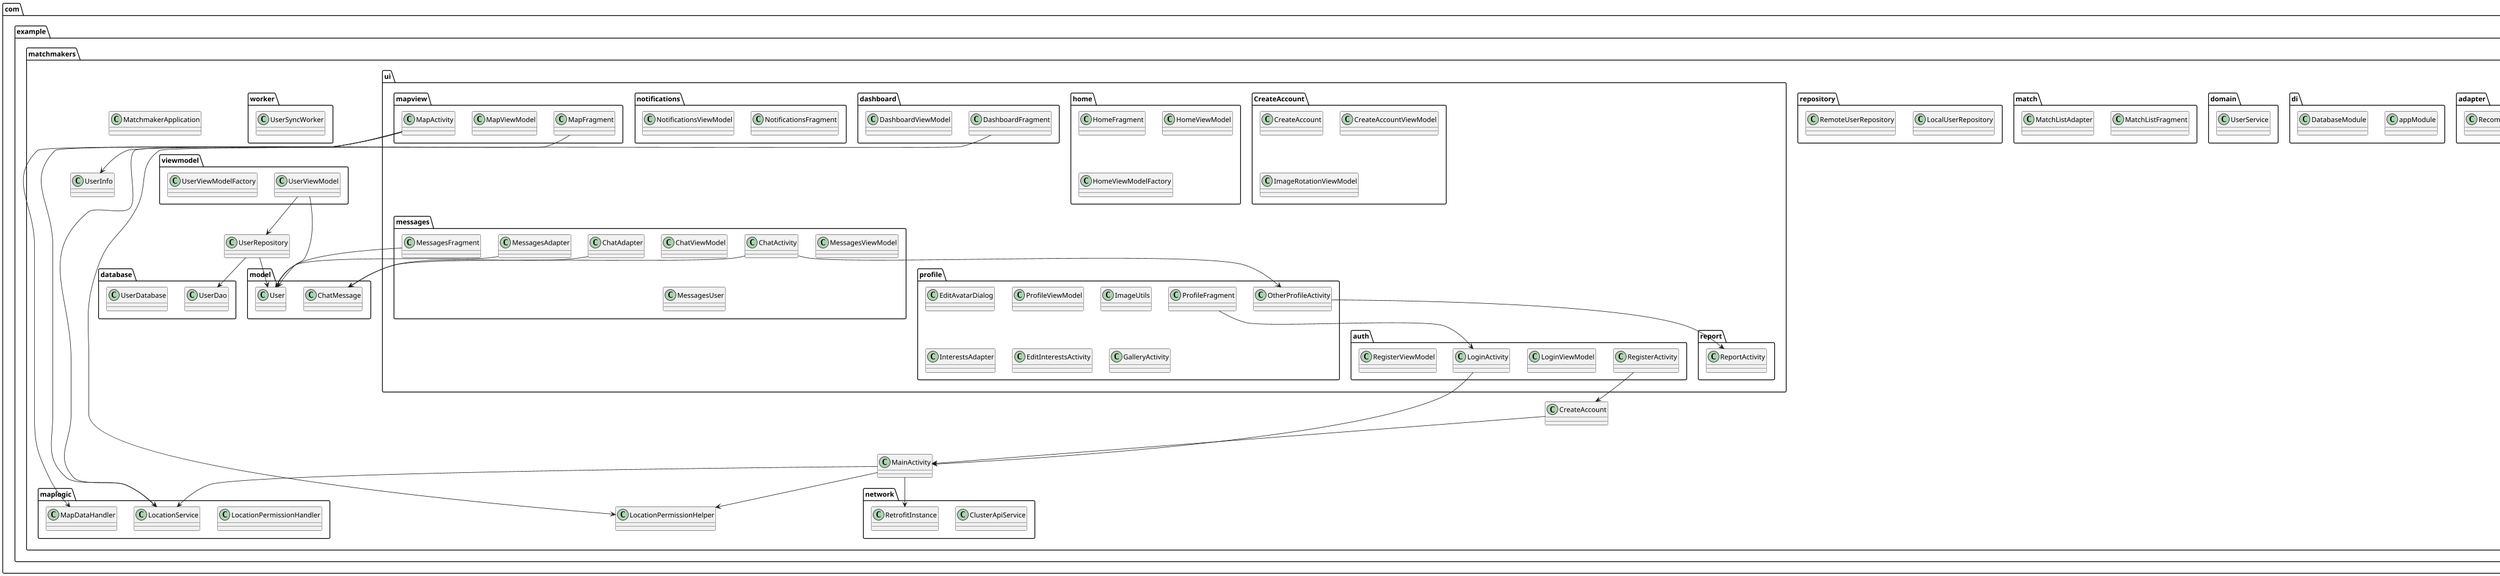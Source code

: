 @startuml
scale 0.8
package "com.example.matchmakers" {

    package adapter {
        class RecommendedUserCache
    }
    package di{
        class appModule
        class DatabaseModule
    }

    package domain{
        class UserService
        }

    package adapter {
                class RecommendedUserCache
    }

    package maplogic {
        class LocationPermissionHandler
        class MapDataHandler
        class LocationService
    }

    package match {
        class MatchListFragment
        class MatchListAdapter
    }

    package database {
        class UserDao
        class UserDatabase
    }

    package model {
        class User
        class ChatMessage
    }

    package network {
        class ClusterApiService
        class RetrofitInstance
    }

    package repository {
        class LocalUserRepository
        class RemoteUserRepository
    }

    package ui {
        package auth {
            class LoginActivity
            class LoginViewModel
            class RegisterActivity
            class RegisterViewModel
        }

        package CreateAccount {
            class CreateAccount
            class CreateAccountViewModel
            class ImageRotationViewModel
        }

        package dashboard {
            class DashboardFragment
            class DashboardViewModel
        }

        package home {
            class HomeFragment
            class HomeViewModel
            class HomeViewModelFactory
        }

        package messages {
            class ChatActivity
            class ChatAdapter
            class ChatViewModel
            class MessagesAdapter
            class MessagesFragment
            class MessagesViewModel
            class MessagesUser
        }

        package notifications {
            class NotificationsFragment
            class NotificationsViewModel
        }

        package profile {
            class EditAvatarDialog
            class ProfileFragment
            class ProfileViewModel
            class OtherProfileActivity
            class ImageUtils
            class InterestsAdapter
            class EditInterestsActivity
            class GalleryActivity
        }

        package mapview {
            class MapFragment
            class MapViewModel
            class MapActivity
        }

        package report {
            class ReportActivity
        }
    }

    package viewmodel {
        class UserViewModel
        class UserViewModelFactory
    }

    package worker {
            class UserSyncWorker
        }


    class MainActivity
    class MatchmakerApplication



    ' Add relationships and dependencies here as needed

    UserRepository --> User
    UserRepository --> UserDao
    LoginActivity --> MainActivity
    RegisterActivity --> CreateAccount
    CreateAccount --> MainActivity
    DashboardFragment --> LocationPermissionHelper
    MapActivity --> LocationService
    MapActivity --> UserInfo
    MapActivity --> MapDataHandler
    MapFragment --> LocationService
    ChatActivity --> ChatMessage
    ChatActivity --> OtherProfileActivity
    ChatAdapter --> ChatMessage
    MessagesAdapter --> User
    MessagesFragment --> User
    OtherProfileActivity --> ReportActivity
    ProfileFragment --> LoginActivity
    UserViewModel --> User
    UserViewModel --> UserRepository
    MainActivity --> RetrofitInstance
    MainActivity --> LocationPermissionHelper
    MainActivity --> LocationService


}

@enduml
